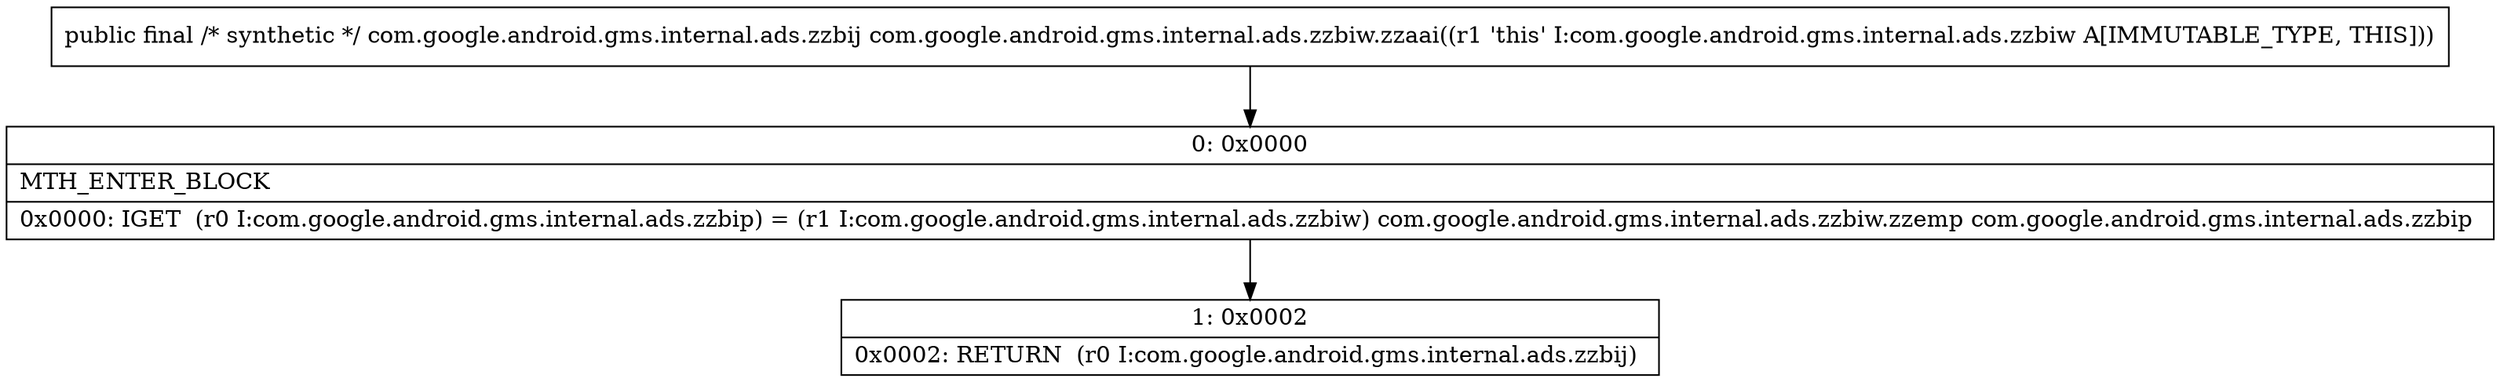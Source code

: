 digraph "CFG forcom.google.android.gms.internal.ads.zzbiw.zzaai()Lcom\/google\/android\/gms\/internal\/ads\/zzbij;" {
Node_0 [shape=record,label="{0\:\ 0x0000|MTH_ENTER_BLOCK\l|0x0000: IGET  (r0 I:com.google.android.gms.internal.ads.zzbip) = (r1 I:com.google.android.gms.internal.ads.zzbiw) com.google.android.gms.internal.ads.zzbiw.zzemp com.google.android.gms.internal.ads.zzbip \l}"];
Node_1 [shape=record,label="{1\:\ 0x0002|0x0002: RETURN  (r0 I:com.google.android.gms.internal.ads.zzbij) \l}"];
MethodNode[shape=record,label="{public final \/* synthetic *\/ com.google.android.gms.internal.ads.zzbij com.google.android.gms.internal.ads.zzbiw.zzaai((r1 'this' I:com.google.android.gms.internal.ads.zzbiw A[IMMUTABLE_TYPE, THIS])) }"];
MethodNode -> Node_0;
Node_0 -> Node_1;
}

